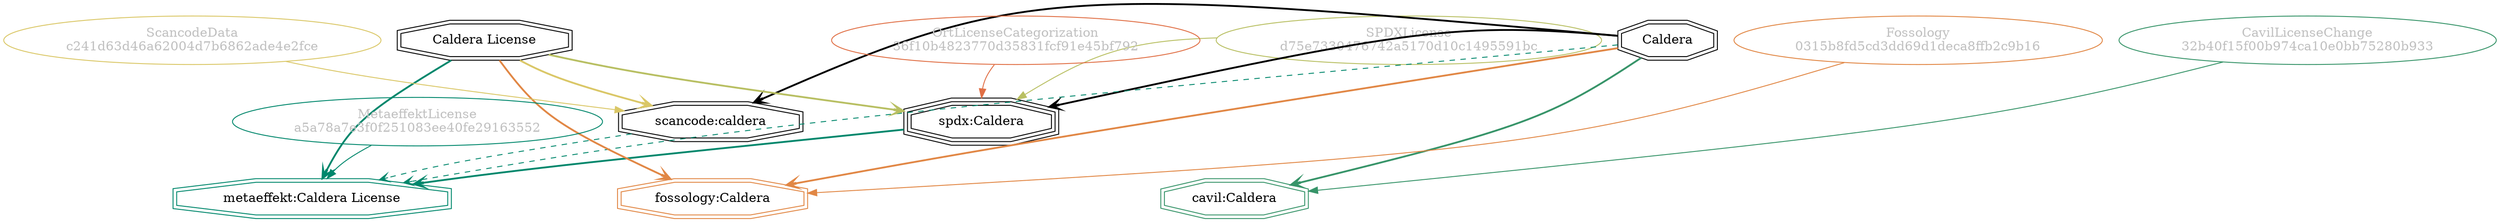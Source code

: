strict digraph {
    node [shape=box];
    graph [splines=curved];
    1361 [label="SPDXLicense\nd75e7330476742a5170d10c1495591bc"
         ,fontcolor=gray
         ,color="#b8bf62"
         ,fillcolor="beige;1"
         ,shape=ellipse];
    1362 [label="spdx:Caldera"
         ,shape=tripleoctagon];
    1363 [label=Caldera
         ,shape=doubleoctagon];
    1364 [label="Caldera License"
         ,shape=doubleoctagon];
    13108 [label="ScancodeData\nc241d63d46a62004d7b6862ade4e2fce"
          ,fontcolor=gray
          ,color="#dac767"
          ,fillcolor="beige;1"
          ,shape=ellipse];
    13109 [label="scancode:caldera"
          ,shape=doubleoctagon];
    27763 [label="Fossology\n0315b8fd5cd3dd69d1deca8ffb2c9b16"
          ,fontcolor=gray
          ,color="#e18745"
          ,fillcolor="beige;1"
          ,shape=ellipse];
    27764 [label="fossology:Caldera"
          ,color="#e18745"
          ,shape=doubleoctagon];
    28642 [label="OrtLicenseCategorization\n36f10b4823770d35831fcf91e45bf792"
          ,fontcolor=gray
          ,color="#e06f45"
          ,fillcolor="beige;1"
          ,shape=ellipse];
    36527 [label="CavilLicenseChange\n32b40f15f00b974ca10e0bb75280b933"
          ,fontcolor=gray
          ,color="#379469"
          ,fillcolor="beige;1"
          ,shape=ellipse];
    36528 [label="cavil:Caldera"
          ,color="#379469"
          ,shape=doubleoctagon];
    40970 [label="MetaeffektLicense\na5a78a7e3f0f251083ee40fe29163552"
          ,fontcolor=gray
          ,color="#00876c"
          ,fillcolor="beige;1"
          ,shape=ellipse];
    40971 [label="metaeffekt:Caldera License"
          ,color="#00876c"
          ,shape=doubleoctagon];
    1361 -> 1362 [weight=0.5
                 ,color="#b8bf62"];
    1362 -> 40971 [style=bold
                  ,arrowhead=vee
                  ,weight=0.7
                  ,color="#00876c"];
    1363 -> 1362 [style=bold
                 ,arrowhead=vee
                 ,weight=0.7];
    1363 -> 13109 [style=bold
                  ,arrowhead=vee
                  ,weight=0.7];
    1363 -> 27764 [style=bold
                  ,arrowhead=vee
                  ,weight=0.7
                  ,color="#e18745"];
    1363 -> 36528 [style=bold
                  ,arrowhead=vee
                  ,weight=0.7
                  ,color="#379469"];
    1363 -> 36528 [style=bold
                  ,arrowhead=vee
                  ,weight=0.7
                  ,color="#379469"];
    1363 -> 40971 [style=dashed
                  ,arrowhead=vee
                  ,weight=0.5
                  ,color="#00876c"];
    1364 -> 1362 [style=bold
                 ,arrowhead=vee
                 ,weight=0.7
                 ,color="#b8bf62"];
    1364 -> 13109 [style=bold
                  ,arrowhead=vee
                  ,weight=0.7
                  ,color="#dac767"];
    1364 -> 27764 [style=bold
                  ,arrowhead=vee
                  ,weight=0.7
                  ,color="#e18745"];
    1364 -> 40971 [style=bold
                  ,arrowhead=vee
                  ,weight=0.7
                  ,color="#00876c"];
    1364 -> 40971 [style=bold
                  ,arrowhead=vee
                  ,weight=0.7
                  ,color="#00876c"];
    13108 -> 13109 [weight=0.5
                   ,color="#dac767"];
    13109 -> 40971 [style=dashed
                   ,arrowhead=vee
                   ,weight=0.5
                   ,color="#00876c"];
    27763 -> 27764 [weight=0.5
                   ,color="#e18745"];
    28642 -> 1362 [weight=0.5
                  ,color="#e06f45"];
    36527 -> 36528 [weight=0.5
                   ,color="#379469"];
    40970 -> 40971 [weight=0.5
                   ,color="#00876c"];
}
